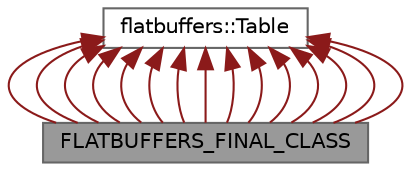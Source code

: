 digraph "FLATBUFFERS_FINAL_CLASS"
{
 // LATEX_PDF_SIZE
  bgcolor="transparent";
  edge [fontname=Helvetica,fontsize=10,labelfontname=Helvetica,labelfontsize=10];
  node [fontname=Helvetica,fontsize=10,shape=box,height=0.2,width=0.4];
  Node1 [id="Node000001",label="FLATBUFFERS_FINAL_CLASS",height=0.2,width=0.4,color="gray40", fillcolor="grey60", style="filled", fontcolor="black",tooltip=" "];
  Node2 -> Node1 [id="edge16_Node000001_Node000002",dir="back",color="firebrick4",style="solid",tooltip=" "];
  Node2 [id="Node000002",label="flatbuffers::Table",height=0.2,width=0.4,color="gray40", fillcolor="white", style="filled",URL="$classflatbuffers_1_1Table.html",tooltip=" "];
  Node2 -> Node1 [id="edge17_Node000001_Node000002",dir="back",color="firebrick4",style="solid",tooltip=" "];
  Node2 -> Node1 [id="edge18_Node000001_Node000002",dir="back",color="firebrick4",style="solid",tooltip=" "];
  Node2 -> Node1 [id="edge19_Node000001_Node000002",dir="back",color="firebrick4",style="solid",tooltip=" "];
  Node2 -> Node1 [id="edge20_Node000001_Node000002",dir="back",color="firebrick4",style="solid",tooltip=" "];
  Node2 -> Node1 [id="edge21_Node000001_Node000002",dir="back",color="firebrick4",style="solid",tooltip=" "];
  Node2 -> Node1 [id="edge22_Node000001_Node000002",dir="back",color="firebrick4",style="solid",tooltip=" "];
  Node2 -> Node1 [id="edge23_Node000001_Node000002",dir="back",color="firebrick4",style="solid",tooltip=" "];
  Node2 -> Node1 [id="edge24_Node000001_Node000002",dir="back",color="firebrick4",style="solid",tooltip=" "];
  Node2 -> Node1 [id="edge25_Node000001_Node000002",dir="back",color="firebrick4",style="solid",tooltip=" "];
  Node2 -> Node1 [id="edge26_Node000001_Node000002",dir="back",color="firebrick4",style="solid",tooltip=" "];
  Node2 -> Node1 [id="edge27_Node000001_Node000002",dir="back",color="firebrick4",style="solid",tooltip=" "];
  Node2 -> Node1 [id="edge28_Node000001_Node000002",dir="back",color="firebrick4",style="solid",tooltip=" "];
  Node2 -> Node1 [id="edge29_Node000001_Node000002",dir="back",color="firebrick4",style="solid",tooltip=" "];
  Node2 -> Node1 [id="edge30_Node000001_Node000002",dir="back",color="firebrick4",style="solid",tooltip=" "];
}
